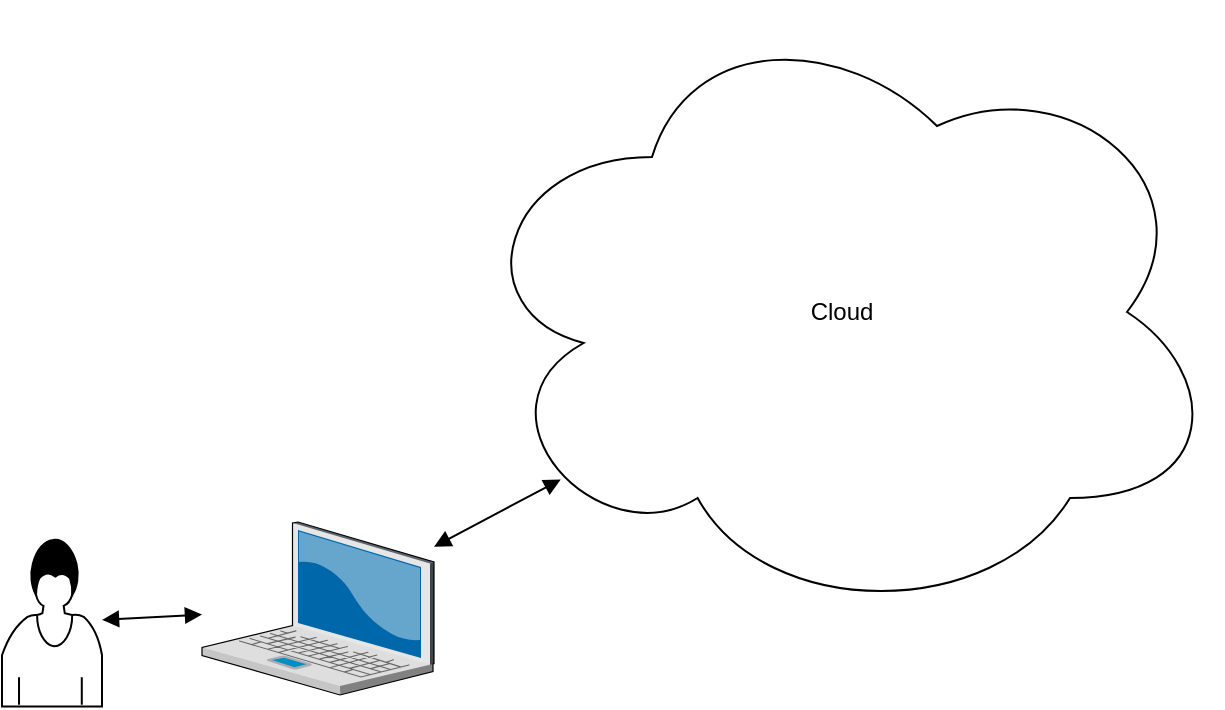 <mxfile version="13.0.3" type="device"><diagram id="bwoWEBKgKdf85tZQRTjU" name="Page-1"><mxGraphModel dx="946" dy="610" grid="1" gridSize="10" guides="1" tooltips="1" connect="1" arrows="1" fold="1" page="1" pageScale="1" pageWidth="850" pageHeight="1100" math="0" shadow="0"><root><mxCell id="0"/><mxCell id="1" parent="0"/><mxCell id="botsaeEfcGc84jFYSqWR-1" value="" style="shape=mxgraph.bpmn.user_task;html=1;outlineConnect=0;" parent="1" vertex="1"><mxGeometry x="40" y="378.25" width="50" height="84" as="geometry"/></mxCell><mxCell id="botsaeEfcGc84jFYSqWR-3" value="" style="endArrow=block;startArrow=block;endFill=1;startFill=1;html=1;" parent="1" source="botsaeEfcGc84jFYSqWR-1" target="botsaeEfcGc84jFYSqWR-8" edge="1"><mxGeometry width="160" relative="1" as="geometry"><mxPoint x="120" y="324.7" as="sourcePoint"/><mxPoint x="230" y="324.7" as="targetPoint"/></mxGeometry></mxCell><mxCell id="botsaeEfcGc84jFYSqWR-4" value="Cloud" style="ellipse;shape=cloud;whiteSpace=wrap;html=1;align=center;" parent="1" vertex="1"><mxGeometry x="270" y="110" width="380" height="310" as="geometry"/></mxCell><mxCell id="botsaeEfcGc84jFYSqWR-8" value="" style="verticalLabelPosition=bottom;aspect=fixed;html=1;verticalAlign=top;strokeColor=none;align=center;outlineConnect=0;shape=mxgraph.citrix.laptop_2;" parent="1" vertex="1"><mxGeometry x="140" y="370" width="116" height="86.5" as="geometry"/></mxCell><mxCell id="botsaeEfcGc84jFYSqWR-9" value="" style="endArrow=block;startArrow=block;endFill=1;startFill=1;html=1;entryX=0.13;entryY=0.77;entryDx=0;entryDy=0;entryPerimeter=0;" parent="1" source="botsaeEfcGc84jFYSqWR-8" edge="1" target="botsaeEfcGc84jFYSqWR-4"><mxGeometry width="160" relative="1" as="geometry"><mxPoint x="366" y="349.25" as="sourcePoint"/><mxPoint x="430" y="349" as="targetPoint"/></mxGeometry></mxCell></root></mxGraphModel></diagram></mxfile>